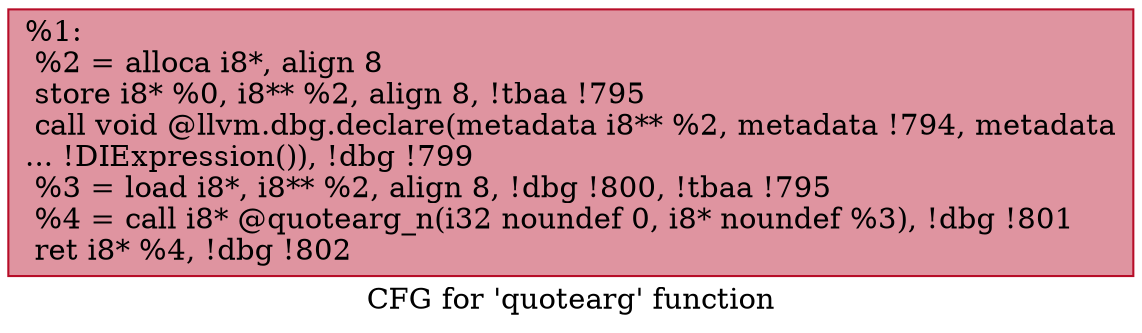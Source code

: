 digraph "CFG for 'quotearg' function" {
	label="CFG for 'quotearg' function";

	Node0xf603f0 [shape=record,color="#b70d28ff", style=filled, fillcolor="#b70d2870",label="{%1:\l  %2 = alloca i8*, align 8\l  store i8* %0, i8** %2, align 8, !tbaa !795\l  call void @llvm.dbg.declare(metadata i8** %2, metadata !794, metadata\l... !DIExpression()), !dbg !799\l  %3 = load i8*, i8** %2, align 8, !dbg !800, !tbaa !795\l  %4 = call i8* @quotearg_n(i32 noundef 0, i8* noundef %3), !dbg !801\l  ret i8* %4, !dbg !802\l}"];
}
